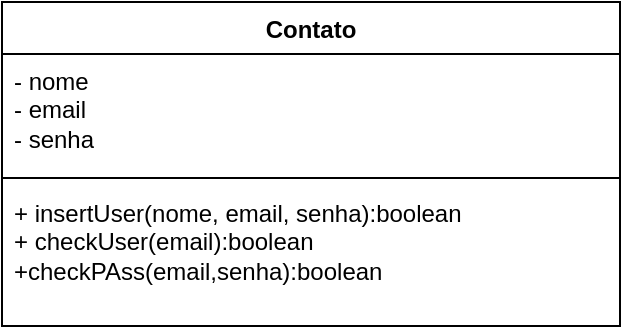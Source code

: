 <mxfile version="24.7.6">
  <diagram name="Página-1" id="8SuhvW4tzLjtiCdmgYaB">
    <mxGraphModel dx="1834" dy="830" grid="0" gridSize="10" guides="1" tooltips="1" connect="1" arrows="1" fold="1" page="0" pageScale="1" pageWidth="827" pageHeight="1169" math="0" shadow="0">
      <root>
        <mxCell id="0" />
        <mxCell id="1" parent="0" />
        <mxCell id="bJui2v8JZIgd0463fRVD-1" value="Contato" style="swimlane;fontStyle=1;align=center;verticalAlign=top;childLayout=stackLayout;horizontal=1;startSize=26;horizontalStack=0;resizeParent=1;resizeParentMax=0;resizeLast=0;collapsible=1;marginBottom=0;whiteSpace=wrap;html=1;" vertex="1" parent="1">
          <mxGeometry x="-116" y="225" width="309" height="162" as="geometry" />
        </mxCell>
        <mxCell id="bJui2v8JZIgd0463fRVD-2" value="- nome&lt;div&gt;- email&lt;/div&gt;&lt;div&gt;- senha&lt;/div&gt;" style="text;strokeColor=none;fillColor=none;align=left;verticalAlign=top;spacingLeft=4;spacingRight=4;overflow=hidden;rotatable=0;points=[[0,0.5],[1,0.5]];portConstraint=eastwest;whiteSpace=wrap;html=1;" vertex="1" parent="bJui2v8JZIgd0463fRVD-1">
          <mxGeometry y="26" width="309" height="58" as="geometry" />
        </mxCell>
        <mxCell id="bJui2v8JZIgd0463fRVD-3" value="" style="line;strokeWidth=1;fillColor=none;align=left;verticalAlign=middle;spacingTop=-1;spacingLeft=3;spacingRight=3;rotatable=0;labelPosition=right;points=[];portConstraint=eastwest;strokeColor=inherit;" vertex="1" parent="bJui2v8JZIgd0463fRVD-1">
          <mxGeometry y="84" width="309" height="8" as="geometry" />
        </mxCell>
        <mxCell id="bJui2v8JZIgd0463fRVD-4" value="+ insertUser(nome, email, senha):boolean&lt;div&gt;+ checkUser(email):boolean&lt;/div&gt;&lt;div&gt;+checkPAss(email,senha):boolean&lt;/div&gt;" style="text;strokeColor=none;fillColor=none;align=left;verticalAlign=top;spacingLeft=4;spacingRight=4;overflow=hidden;rotatable=0;points=[[0,0.5],[1,0.5]];portConstraint=eastwest;whiteSpace=wrap;html=1;" vertex="1" parent="bJui2v8JZIgd0463fRVD-1">
          <mxGeometry y="92" width="309" height="70" as="geometry" />
        </mxCell>
      </root>
    </mxGraphModel>
  </diagram>
</mxfile>
